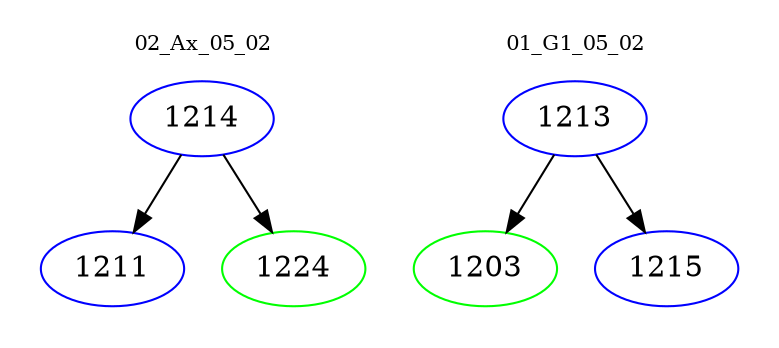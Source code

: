 digraph{
subgraph cluster_0 {
color = white
label = "02_Ax_05_02";
fontsize=10;
T0_1214 [label="1214", color="blue"]
T0_1214 -> T0_1211 [color="black"]
T0_1211 [label="1211", color="blue"]
T0_1214 -> T0_1224 [color="black"]
T0_1224 [label="1224", color="green"]
}
subgraph cluster_1 {
color = white
label = "01_G1_05_02";
fontsize=10;
T1_1213 [label="1213", color="blue"]
T1_1213 -> T1_1203 [color="black"]
T1_1203 [label="1203", color="green"]
T1_1213 -> T1_1215 [color="black"]
T1_1215 [label="1215", color="blue"]
}
}
